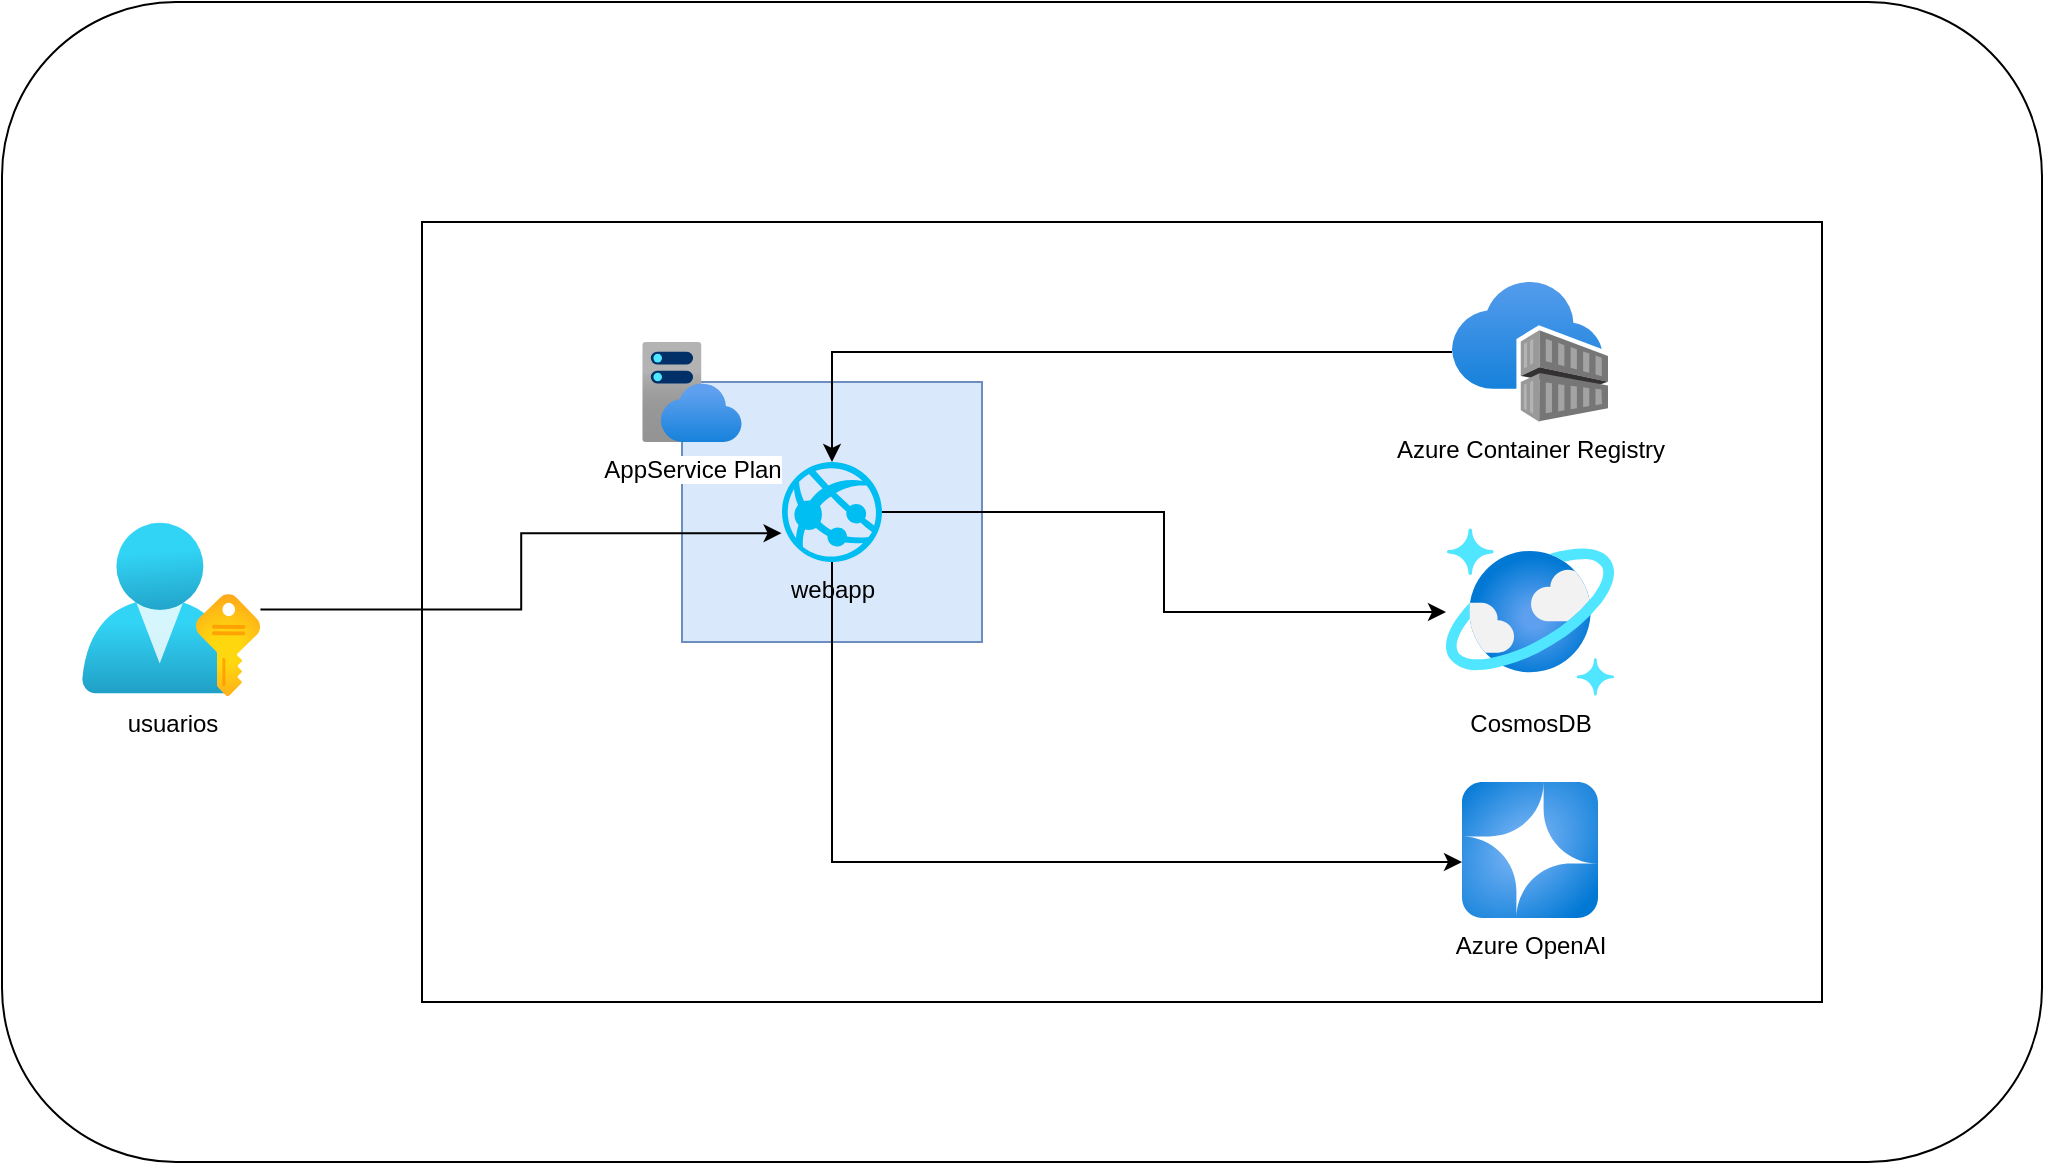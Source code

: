 <mxfile version="26.1.3" pages="2">
  <diagram name="Página-1" id="fWykJYFprYjOwQOhX2l3">
    <mxGraphModel dx="2819" dy="868" grid="1" gridSize="10" guides="1" tooltips="1" connect="1" arrows="1" fold="1" page="1" pageScale="1" pageWidth="850" pageHeight="1100" math="0" shadow="0">
      <root>
        <mxCell id="0" />
        <mxCell id="1" parent="0" />
        <mxCell id="iPP2Hs-YZi_9mnaAh8p8-1" value="" style="rounded=1;whiteSpace=wrap;html=1;" vertex="1" parent="1">
          <mxGeometry x="-190" y="240" width="1020" height="580" as="geometry" />
        </mxCell>
        <mxCell id="iPP2Hs-YZi_9mnaAh8p8-2" value="" style="rounded=0;whiteSpace=wrap;html=1;" vertex="1" parent="1">
          <mxGeometry x="20" y="350" width="700" height="390" as="geometry" />
        </mxCell>
        <mxCell id="iPP2Hs-YZi_9mnaAh8p8-3" value="" style="rounded=0;whiteSpace=wrap;html=1;shadow=0;fillColor=#dae8fc;strokeColor=#6c8ebf;" vertex="1" parent="1">
          <mxGeometry x="150" y="430" width="150" height="130" as="geometry" />
        </mxCell>
        <mxCell id="iPP2Hs-YZi_9mnaAh8p8-4" value="Azure Container Registry" style="image;aspect=fixed;html=1;points=[];align=center;fontSize=12;image=img/lib/azure2/containers/Container_Registries.svg;" vertex="1" parent="1">
          <mxGeometry x="535" y="380" width="78" height="69.97" as="geometry" />
        </mxCell>
        <mxCell id="iPP2Hs-YZi_9mnaAh8p8-5" style="edgeStyle=orthogonalEdgeStyle;rounded=0;orthogonalLoop=1;jettySize=auto;html=1;exitX=1;exitY=0.5;exitDx=0;exitDy=0;exitPerimeter=0;" edge="1" parent="1" source="iPP2Hs-YZi_9mnaAh8p8-7" target="iPP2Hs-YZi_9mnaAh8p8-9">
          <mxGeometry relative="1" as="geometry" />
        </mxCell>
        <mxCell id="iPP2Hs-YZi_9mnaAh8p8-6" style="edgeStyle=orthogonalEdgeStyle;rounded=0;orthogonalLoop=1;jettySize=auto;html=1;exitX=0.5;exitY=1;exitDx=0;exitDy=0;exitPerimeter=0;" edge="1" parent="1" source="iPP2Hs-YZi_9mnaAh8p8-7" target="iPP2Hs-YZi_9mnaAh8p8-10">
          <mxGeometry relative="1" as="geometry">
            <Array as="points">
              <mxPoint x="225" y="670" />
            </Array>
          </mxGeometry>
        </mxCell>
        <mxCell id="iPP2Hs-YZi_9mnaAh8p8-7" value="webapp" style="verticalLabelPosition=bottom;html=1;verticalAlign=top;align=center;strokeColor=none;fillColor=#00BEF2;shape=mxgraph.azure.azure_website;pointerEvents=1;" vertex="1" parent="1">
          <mxGeometry x="200" y="470" width="50" height="50" as="geometry" />
        </mxCell>
        <mxCell id="iPP2Hs-YZi_9mnaAh8p8-8" value="AppService Plan" style="image;aspect=fixed;html=1;points=[];align=center;fontSize=12;image=img/lib/azure2/app_services/App_Service_Plans.svg;" vertex="1" parent="1">
          <mxGeometry x="130" y="410" width="50" height="50" as="geometry" />
        </mxCell>
        <mxCell id="iPP2Hs-YZi_9mnaAh8p8-9" value="CosmosDB" style="image;aspect=fixed;html=1;points=[];align=center;fontSize=12;image=img/lib/azure2/databases/Azure_Cosmos_DB.svg;" vertex="1" parent="1">
          <mxGeometry x="532" y="503" width="84" height="84" as="geometry" />
        </mxCell>
        <mxCell id="iPP2Hs-YZi_9mnaAh8p8-10" value="Azure OpenAI&lt;div&gt;&lt;br&gt;&lt;/div&gt;" style="image;aspect=fixed;html=1;points=[];align=center;fontSize=12;image=img/lib/azure2/ai_machine_learning/Azure_OpenAI.svg;" vertex="1" parent="1">
          <mxGeometry x="540" y="630" width="68" height="68" as="geometry" />
        </mxCell>
        <mxCell id="iPP2Hs-YZi_9mnaAh8p8-11" style="edgeStyle=orthogonalEdgeStyle;rounded=0;orthogonalLoop=1;jettySize=auto;html=1;entryX=0.5;entryY=0;entryDx=0;entryDy=0;entryPerimeter=0;" edge="1" parent="1" source="iPP2Hs-YZi_9mnaAh8p8-4" target="iPP2Hs-YZi_9mnaAh8p8-7">
          <mxGeometry relative="1" as="geometry" />
        </mxCell>
        <mxCell id="iPP2Hs-YZi_9mnaAh8p8-12" value="usuarios" style="image;aspect=fixed;html=1;points=[];align=center;fontSize=12;image=img/lib/azure2/azure_stack/User_Subscriptions.svg;" vertex="1" parent="1">
          <mxGeometry x="-150" y="500.41" width="89.21" height="86.59" as="geometry" />
        </mxCell>
        <mxCell id="iPP2Hs-YZi_9mnaAh8p8-13" style="edgeStyle=orthogonalEdgeStyle;rounded=0;orthogonalLoop=1;jettySize=auto;html=1;entryX=-0.004;entryY=0.712;entryDx=0;entryDy=0;entryPerimeter=0;" edge="1" parent="1" source="iPP2Hs-YZi_9mnaAh8p8-12" target="iPP2Hs-YZi_9mnaAh8p8-7">
          <mxGeometry relative="1" as="geometry" />
        </mxCell>
        <mxCell id="iPP2Hs-YZi_9mnaAh8p8-14" value="" style="shape=image;verticalLabelPosition=bottom;labelBackgroundColor=default;verticalAlign=top;aspect=fixed;imageAspect=0;image=https://upload.wikimedia.org/wikipedia/commons/thumb/f/fa/Microsoft_Azure.svg/1024px-Microsoft_Azure.svg.png;" vertex="1" parent="1">
          <mxGeometry x="636" y="306" width="84" height="84" as="geometry" />
        </mxCell>
      </root>
    </mxGraphModel>
  </diagram>
  <diagram name="Copy of Página-1" id="gsDzc06kgKzQUJope5By">
    <mxGraphModel dx="2612" dy="777" grid="1" gridSize="10" guides="1" tooltips="1" connect="1" arrows="1" fold="1" page="1" pageScale="1" pageWidth="850" pageHeight="1100" math="0" shadow="0">
      <root>
        <mxCell id="itYKub7pafbQk6kYz5Nx-0" />
        <mxCell id="itYKub7pafbQk6kYz5Nx-1" parent="itYKub7pafbQk6kYz5Nx-0" />
        <mxCell id="itYKub7pafbQk6kYz5Nx-2" value="" style="rounded=1;whiteSpace=wrap;html=1;" vertex="1" parent="itYKub7pafbQk6kYz5Nx-1">
          <mxGeometry x="-380" y="280" width="1010" height="640" as="geometry" />
        </mxCell>
        <mxCell id="itYKub7pafbQk6kYz5Nx-3" value="" style="rounded=0;whiteSpace=wrap;html=1;" vertex="1" parent="itYKub7pafbQk6kYz5Nx-1">
          <mxGeometry x="-110" y="340" width="500" height="540" as="geometry" />
        </mxCell>
        <mxCell id="itYKub7pafbQk6kYz5Nx-4" value="" style="rounded=0;whiteSpace=wrap;html=1;shadow=0;fillColor=#dae8fc;strokeColor=#6c8ebf;" vertex="1" parent="itYKub7pafbQk6kYz5Nx-1">
          <mxGeometry x="-50" y="497.01" width="150" height="130" as="geometry" />
        </mxCell>
        <mxCell id="itYKub7pafbQk6kYz5Nx-5" value="Azure Container Registry" style="image;aspect=fixed;html=1;points=[];align=center;fontSize=12;image=img/lib/azure2/containers/Container_Registries.svg;" vertex="1" parent="itYKub7pafbQk6kYz5Nx-1">
          <mxGeometry x="250" y="370" width="78" height="69.97" as="geometry" />
        </mxCell>
        <mxCell id="itYKub7pafbQk6kYz5Nx-8" value="webapp" style="verticalLabelPosition=bottom;html=1;verticalAlign=top;align=center;strokeColor=none;fillColor=#00BEF2;shape=mxgraph.azure.azure_website;pointerEvents=1;" vertex="1" parent="itYKub7pafbQk6kYz5Nx-1">
          <mxGeometry y="537.01" width="50" height="50" as="geometry" />
        </mxCell>
        <mxCell id="itYKub7pafbQk6kYz5Nx-9" value="AppService Plan" style="image;aspect=fixed;html=1;points=[];align=center;fontSize=12;image=img/lib/azure2/app_services/App_Service_Plans.svg;" vertex="1" parent="itYKub7pafbQk6kYz5Nx-1">
          <mxGeometry x="-80" y="468.71" width="50" height="50" as="geometry" />
        </mxCell>
        <mxCell id="itYKub7pafbQk6kYz5Nx-10" value="CosmosDB" style="image;aspect=fixed;html=1;points=[];align=center;fontSize=12;image=img/lib/azure2/databases/Azure_Cosmos_DB.svg;" vertex="1" parent="itYKub7pafbQk6kYz5Nx-1">
          <mxGeometry x="-40" y="724.7" width="84" height="84" as="geometry" />
        </mxCell>
        <mxCell id="itYKub7pafbQk6kYz5Nx-11" value="Azure OpenAI&lt;div&gt;&lt;br&gt;&lt;/div&gt;" style="image;aspect=fixed;html=1;points=[];align=center;fontSize=12;image=img/lib/azure2/ai_machine_learning/Azure_OpenAI.svg;" vertex="1" parent="itYKub7pafbQk6kYz5Nx-1">
          <mxGeometry x="152" y="528.01" width="68" height="68" as="geometry" />
        </mxCell>
        <mxCell id="itYKub7pafbQk6kYz5Nx-13" value="usuarios" style="image;aspect=fixed;html=1;points=[];align=center;fontSize=12;image=img/lib/azure2/azure_stack/User_Subscriptions.svg;" vertex="1" parent="itYKub7pafbQk6kYz5Nx-1">
          <mxGeometry x="-210" y="518.71" width="89.21" height="86.59" as="geometry" />
        </mxCell>
        <mxCell id="itYKub7pafbQk6kYz5Nx-14" style="edgeStyle=orthogonalEdgeStyle;rounded=0;orthogonalLoop=1;jettySize=auto;html=1;entryX=0;entryY=0.5;entryDx=0;entryDy=0;entryPerimeter=0;" edge="1" parent="itYKub7pafbQk6kYz5Nx-1" source="itYKub7pafbQk6kYz5Nx-13" target="itYKub7pafbQk6kYz5Nx-8">
          <mxGeometry relative="1" as="geometry">
            <Array as="points" />
          </mxGeometry>
        </mxCell>
        <mxCell id="itYKub7pafbQk6kYz5Nx-15" value="" style="shape=image;verticalLabelPosition=bottom;labelBackgroundColor=default;verticalAlign=top;aspect=fixed;imageAspect=0;image=https://upload.wikimedia.org/wikipedia/commons/thumb/f/fa/Microsoft_Azure.svg/1024px-Microsoft_Azure.svg.png;" vertex="1" parent="itYKub7pafbQk6kYz5Nx-1">
          <mxGeometry x="350" y="300" width="84" height="84" as="geometry" />
        </mxCell>
        <mxCell id="Oz1sM2Er_4xFA4B21A6l-1" value="" style="rounded=0;whiteSpace=wrap;html=1;shadow=0;fillColor=#dae8fc;strokeColor=#6c8ebf;" vertex="1" parent="itYKub7pafbQk6kYz5Nx-1">
          <mxGeometry x="110" y="710" width="150" height="130" as="geometry" />
        </mxCell>
        <mxCell id="Oz1sM2Er_4xFA4B21A6l-2" value="AppService Plan" style="image;aspect=fixed;html=1;points=[];align=center;fontSize=12;image=img/lib/azure2/app_services/App_Service_Plans.svg;" vertex="1" parent="itYKub7pafbQk6kYz5Nx-1">
          <mxGeometry x="80" y="681.7" width="50" height="50" as="geometry" />
        </mxCell>
        <mxCell id="Oz1sM2Er_4xFA4B21A6l-3" value="webapp" style="verticalLabelPosition=bottom;html=1;verticalAlign=top;align=center;strokeColor=none;fillColor=#00BEF2;shape=mxgraph.azure.azure_website;pointerEvents=1;" vertex="1" parent="itYKub7pafbQk6kYz5Nx-1">
          <mxGeometry x="161" y="741.7" width="50" height="50" as="geometry" />
        </mxCell>
        <mxCell id="Oz1sM2Er_4xFA4B21A6l-0" value="" style="endArrow=classic;html=1;rounded=0;entryX=0.5;entryY=0;entryDx=0;entryDy=0;entryPerimeter=0;" edge="1" parent="itYKub7pafbQk6kYz5Nx-1" source="itYKub7pafbQk6kYz5Nx-11" target="Oz1sM2Er_4xFA4B21A6l-3">
          <mxGeometry width="50" height="50" relative="1" as="geometry">
            <mxPoint x="290" y="680" as="sourcePoint" />
            <mxPoint x="534" y="690" as="targetPoint" />
          </mxGeometry>
        </mxCell>
        <mxCell id="Oz1sM2Er_4xFA4B21A6l-4" value="" style="endArrow=classic;html=1;rounded=0;exitX=0;exitY=0.5;exitDx=0;exitDy=0;exitPerimeter=0;" edge="1" parent="itYKub7pafbQk6kYz5Nx-1" source="Oz1sM2Er_4xFA4B21A6l-3">
          <mxGeometry width="50" height="50" relative="1" as="geometry">
            <mxPoint x="390" y="590" as="sourcePoint" />
            <mxPoint x="43" y="767" as="targetPoint" />
          </mxGeometry>
        </mxCell>
        <mxCell id="4ZjSaz1OWxV3lAS19o6M-0" style="edgeStyle=orthogonalEdgeStyle;rounded=0;orthogonalLoop=1;jettySize=auto;html=1;entryX=-0.029;entryY=0.492;entryDx=0;entryDy=0;entryPerimeter=0;" edge="1" parent="itYKub7pafbQk6kYz5Nx-1" target="itYKub7pafbQk6kYz5Nx-11">
          <mxGeometry relative="1" as="geometry">
            <mxPoint x="50" y="561" as="sourcePoint" />
            <mxPoint x="140" y="561.48" as="targetPoint" />
            <Array as="points" />
          </mxGeometry>
        </mxCell>
        <mxCell id="4ZjSaz1OWxV3lAS19o6M-3" value="" style="endArrow=classic;html=1;rounded=0;entryX=0.5;entryY=0;entryDx=0;entryDy=0;exitX=-0.053;exitY=0.487;exitDx=0;exitDy=0;exitPerimeter=0;" edge="1" parent="itYKub7pafbQk6kYz5Nx-1" source="itYKub7pafbQk6kYz5Nx-5" target="itYKub7pafbQk6kYz5Nx-4">
          <mxGeometry width="50" height="50" relative="1" as="geometry">
            <mxPoint x="220" y="700" as="sourcePoint" />
            <mxPoint x="270" y="650" as="targetPoint" />
            <Array as="points">
              <mxPoint x="25" y="405" />
            </Array>
          </mxGeometry>
        </mxCell>
      </root>
    </mxGraphModel>
  </diagram>
</mxfile>
